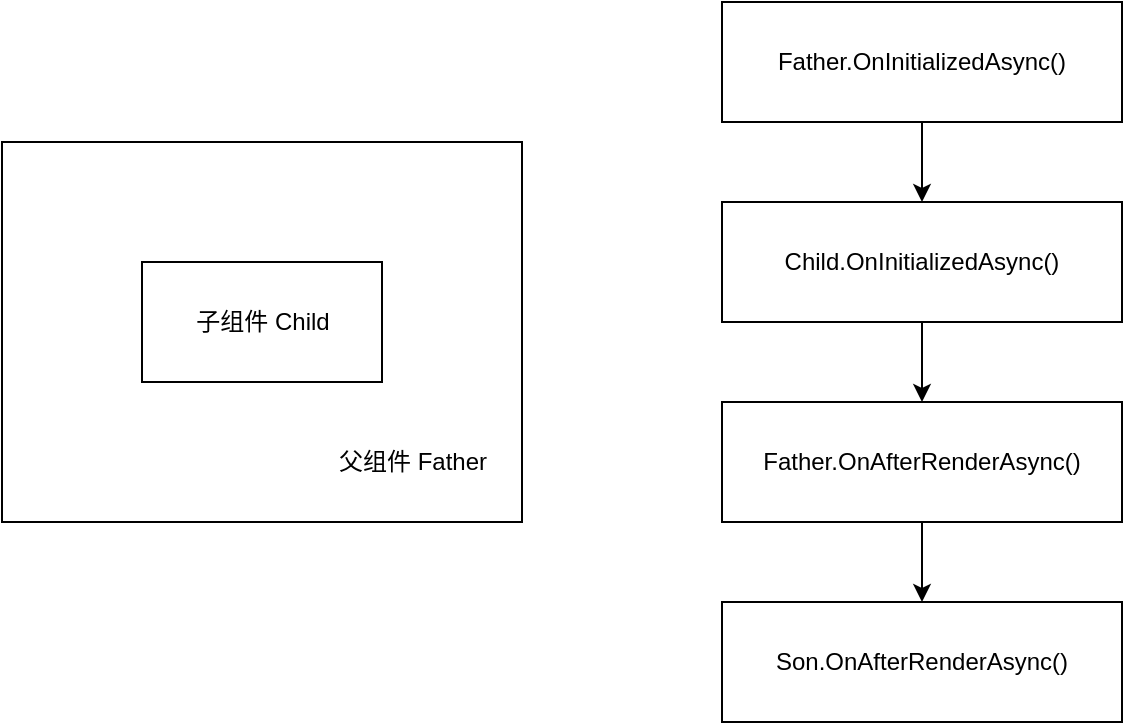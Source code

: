 <mxfile version="16.5.1" type="device"><diagram id="PEuj-rqzi5JsxUWbmto9" name="第 1 页"><mxGraphModel dx="716" dy="442" grid="1" gridSize="10" guides="1" tooltips="1" connect="1" arrows="1" fold="1" page="1" pageScale="1" pageWidth="1169" pageHeight="827" math="0" shadow="0"><root><mxCell id="0"/><mxCell id="1" parent="0"/><mxCell id="cxdAu3dgNOipEueqWUzv-1" value="" style="rounded=0;whiteSpace=wrap;html=1;" vertex="1" parent="1"><mxGeometry x="280" y="210" width="260" height="190" as="geometry"/></mxCell><mxCell id="cxdAu3dgNOipEueqWUzv-2" value="" style="rounded=0;whiteSpace=wrap;html=1;" vertex="1" parent="1"><mxGeometry x="350" y="270" width="120" height="60" as="geometry"/></mxCell><mxCell id="cxdAu3dgNOipEueqWUzv-3" value="父组件 Father" style="text;html=1;align=center;verticalAlign=middle;resizable=0;points=[];autosize=1;strokeColor=none;fillColor=none;" vertex="1" parent="1"><mxGeometry x="440" y="360" width="90" height="20" as="geometry"/></mxCell><mxCell id="cxdAu3dgNOipEueqWUzv-4" value="子组件 Child" style="text;html=1;align=center;verticalAlign=middle;resizable=0;points=[];autosize=1;strokeColor=none;fillColor=none;" vertex="1" parent="1"><mxGeometry x="370" y="290" width="80" height="20" as="geometry"/></mxCell><mxCell id="cxdAu3dgNOipEueqWUzv-7" style="edgeStyle=orthogonalEdgeStyle;rounded=0;orthogonalLoop=1;jettySize=auto;html=1;exitX=0.5;exitY=1;exitDx=0;exitDy=0;entryX=0.5;entryY=0;entryDx=0;entryDy=0;" edge="1" parent="1" source="cxdAu3dgNOipEueqWUzv-5" target="cxdAu3dgNOipEueqWUzv-6"><mxGeometry relative="1" as="geometry"/></mxCell><mxCell id="cxdAu3dgNOipEueqWUzv-5" value="Father.OnInitializedAsync()" style="rounded=0;whiteSpace=wrap;html=1;" vertex="1" parent="1"><mxGeometry x="640" y="140" width="200" height="60" as="geometry"/></mxCell><mxCell id="cxdAu3dgNOipEueqWUzv-9" style="edgeStyle=orthogonalEdgeStyle;rounded=0;orthogonalLoop=1;jettySize=auto;html=1;exitX=0.5;exitY=1;exitDx=0;exitDy=0;entryX=0.5;entryY=0;entryDx=0;entryDy=0;" edge="1" parent="1" source="cxdAu3dgNOipEueqWUzv-6"><mxGeometry relative="1" as="geometry"><mxPoint x="740" y="340" as="targetPoint"/></mxGeometry></mxCell><mxCell id="cxdAu3dgNOipEueqWUzv-6" value="Child.OnInitializedAsync()" style="rounded=0;whiteSpace=wrap;html=1;" vertex="1" parent="1"><mxGeometry x="640" y="240" width="200" height="60" as="geometry"/></mxCell><mxCell id="cxdAu3dgNOipEueqWUzv-15" style="edgeStyle=orthogonalEdgeStyle;rounded=0;orthogonalLoop=1;jettySize=auto;html=1;exitX=0.5;exitY=1;exitDx=0;exitDy=0;entryX=0.5;entryY=0;entryDx=0;entryDy=0;" edge="1" parent="1" source="cxdAu3dgNOipEueqWUzv-12" target="cxdAu3dgNOipEueqWUzv-14"><mxGeometry relative="1" as="geometry"/></mxCell><mxCell id="cxdAu3dgNOipEueqWUzv-12" value="Father.OnAfterRenderAsync()" style="rounded=0;whiteSpace=wrap;html=1;" vertex="1" parent="1"><mxGeometry x="640" y="340" width="200" height="60" as="geometry"/></mxCell><mxCell id="cxdAu3dgNOipEueqWUzv-14" value="Son.OnAfterRenderAsync()" style="rounded=0;whiteSpace=wrap;html=1;" vertex="1" parent="1"><mxGeometry x="640" y="440" width="200" height="60" as="geometry"/></mxCell></root></mxGraphModel></diagram></mxfile>